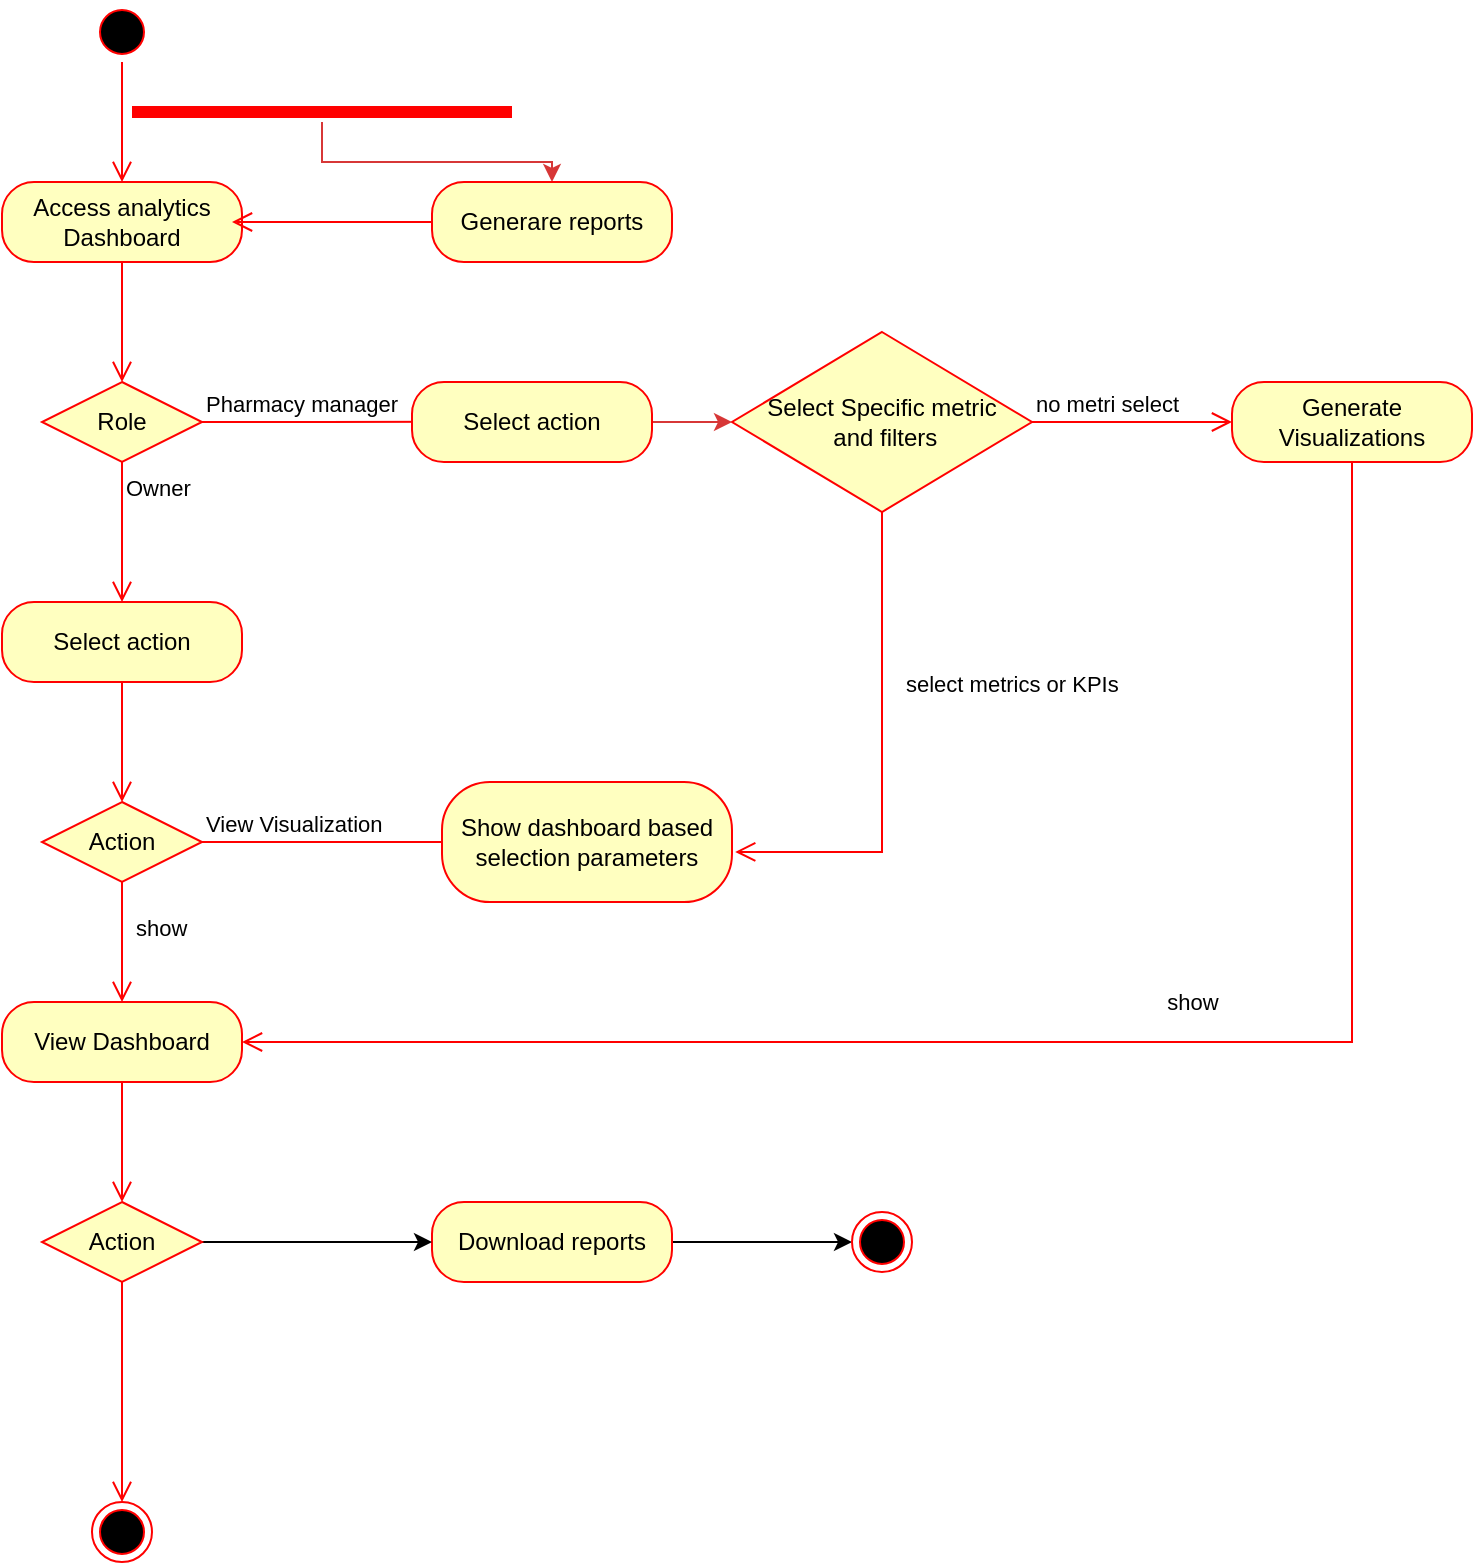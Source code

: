 <mxfile version="24.2.2" type="device">
  <diagram name="Page-1" id="gipC9b2wfL6QUg08_dT6">
    <mxGraphModel dx="1883" dy="1245" grid="1" gridSize="10" guides="1" tooltips="1" connect="1" arrows="1" fold="1" page="1" pageScale="1" pageWidth="850" pageHeight="1100" math="0" shadow="0">
      <root>
        <mxCell id="0" />
        <mxCell id="1" parent="0" />
        <mxCell id="29lC3EeTpKvnCGlV4LmH-1" value="" style="ellipse;html=1;shape=startState;fillColor=#000000;strokeColor=#ff0000;" parent="1" vertex="1">
          <mxGeometry x="130" y="10" width="30" height="30" as="geometry" />
        </mxCell>
        <mxCell id="29lC3EeTpKvnCGlV4LmH-2" value="" style="edgeStyle=orthogonalEdgeStyle;html=1;verticalAlign=bottom;endArrow=open;endSize=8;strokeColor=#ff0000;rounded=0;" parent="1" source="29lC3EeTpKvnCGlV4LmH-1" edge="1">
          <mxGeometry relative="1" as="geometry">
            <mxPoint x="145" y="100" as="targetPoint" />
          </mxGeometry>
        </mxCell>
        <mxCell id="29lC3EeTpKvnCGlV4LmH-3" value="Access analytics Dashboard" style="rounded=1;whiteSpace=wrap;html=1;arcSize=40;fontColor=#000000;fillColor=#ffffc0;strokeColor=#ff0000;" parent="1" vertex="1">
          <mxGeometry x="85" y="100" width="120" height="40" as="geometry" />
        </mxCell>
        <mxCell id="29lC3EeTpKvnCGlV4LmH-4" value="" style="edgeStyle=orthogonalEdgeStyle;html=1;verticalAlign=bottom;endArrow=open;endSize=8;strokeColor=#ff0000;rounded=0;" parent="1" source="29lC3EeTpKvnCGlV4LmH-3" edge="1">
          <mxGeometry relative="1" as="geometry">
            <mxPoint x="145" y="200" as="targetPoint" />
          </mxGeometry>
        </mxCell>
        <mxCell id="29lC3EeTpKvnCGlV4LmH-7" value="Role" style="rhombus;whiteSpace=wrap;html=1;fontColor=#000000;fillColor=#ffffc0;strokeColor=#ff0000;" parent="1" vertex="1">
          <mxGeometry x="105" y="200" width="80" height="40" as="geometry" />
        </mxCell>
        <mxCell id="29lC3EeTpKvnCGlV4LmH-8" value="Pharmacy manager" style="edgeStyle=orthogonalEdgeStyle;html=1;align=left;verticalAlign=bottom;endArrow=open;endSize=8;strokeColor=#ff0000;rounded=0;entryX=-0.026;entryY=0.498;entryDx=0;entryDy=0;entryPerimeter=0;" parent="1" source="29lC3EeTpKvnCGlV4LmH-7" edge="1">
          <mxGeometry x="-1" relative="1" as="geometry">
            <mxPoint x="306.88" y="219.92" as="targetPoint" />
          </mxGeometry>
        </mxCell>
        <mxCell id="29lC3EeTpKvnCGlV4LmH-9" value="Owner" style="edgeStyle=orthogonalEdgeStyle;html=1;align=left;verticalAlign=top;endArrow=open;endSize=8;strokeColor=#ff0000;rounded=0;" parent="1" source="29lC3EeTpKvnCGlV4LmH-7" edge="1">
          <mxGeometry x="-1" relative="1" as="geometry">
            <mxPoint x="145" y="310" as="targetPoint" />
          </mxGeometry>
        </mxCell>
        <mxCell id="29lC3EeTpKvnCGlV4LmH-10" value="Select action" style="rounded=1;whiteSpace=wrap;html=1;arcSize=40;fontColor=#000000;fillColor=#ffffc0;strokeColor=#ff0000;" parent="1" vertex="1">
          <mxGeometry x="85" y="310" width="120" height="40" as="geometry" />
        </mxCell>
        <mxCell id="29lC3EeTpKvnCGlV4LmH-11" value="" style="edgeStyle=orthogonalEdgeStyle;html=1;verticalAlign=bottom;endArrow=open;endSize=8;strokeColor=#ff0000;rounded=0;" parent="1" source="29lC3EeTpKvnCGlV4LmH-10" edge="1">
          <mxGeometry relative="1" as="geometry">
            <mxPoint x="145" y="410" as="targetPoint" />
          </mxGeometry>
        </mxCell>
        <mxCell id="29lC3EeTpKvnCGlV4LmH-12" value="Action" style="rhombus;whiteSpace=wrap;html=1;fontColor=#000000;fillColor=#ffffc0;strokeColor=#ff0000;" parent="1" vertex="1">
          <mxGeometry x="105" y="410" width="80" height="40" as="geometry" />
        </mxCell>
        <mxCell id="29lC3EeTpKvnCGlV4LmH-13" value="View Visualization" style="edgeStyle=orthogonalEdgeStyle;html=1;align=left;verticalAlign=bottom;endArrow=open;endSize=8;strokeColor=#ff0000;rounded=0;entryX=0;entryY=0.75;entryDx=0;entryDy=0;" parent="1" source="29lC3EeTpKvnCGlV4LmH-12" edge="1">
          <mxGeometry x="-1" relative="1" as="geometry">
            <mxPoint x="365" y="430" as="targetPoint" />
            <mxPoint as="offset" />
          </mxGeometry>
        </mxCell>
        <mxCell id="29lC3EeTpKvnCGlV4LmH-14" value="show" style="edgeStyle=orthogonalEdgeStyle;html=1;align=left;verticalAlign=top;endArrow=open;endSize=8;strokeColor=#ff0000;rounded=0;" parent="1" source="29lC3EeTpKvnCGlV4LmH-12" edge="1">
          <mxGeometry x="-0.68" y="5" relative="1" as="geometry">
            <mxPoint x="145" y="510" as="targetPoint" />
            <mxPoint as="offset" />
          </mxGeometry>
        </mxCell>
        <mxCell id="29lC3EeTpKvnCGlV4LmH-15" value="View Dashboard" style="rounded=1;whiteSpace=wrap;html=1;arcSize=40;fontColor=#000000;fillColor=#ffffc0;strokeColor=#ff0000;" parent="1" vertex="1">
          <mxGeometry x="85" y="510" width="120" height="40" as="geometry" />
        </mxCell>
        <mxCell id="29lC3EeTpKvnCGlV4LmH-16" value="" style="edgeStyle=orthogonalEdgeStyle;html=1;verticalAlign=bottom;endArrow=open;endSize=8;strokeColor=#ff0000;rounded=0;" parent="1" source="29lC3EeTpKvnCGlV4LmH-15" edge="1">
          <mxGeometry relative="1" as="geometry">
            <mxPoint x="145" y="610" as="targetPoint" />
          </mxGeometry>
        </mxCell>
        <mxCell id="29lC3EeTpKvnCGlV4LmH-21" value="Show dashboard based selection parameters" style="rounded=1;whiteSpace=wrap;html=1;arcSize=40;fontColor=#000000;fillColor=#ffffc0;strokeColor=#ff0000;" parent="1" vertex="1">
          <mxGeometry x="305" y="400" width="145" height="60" as="geometry" />
        </mxCell>
        <mxCell id="29lC3EeTpKvnCGlV4LmH-24" value="" style="edgeStyle=orthogonalEdgeStyle;html=1;verticalAlign=bottom;endArrow=open;endSize=8;strokeColor=#ff0000;rounded=0;exitX=0.5;exitY=1;exitDx=0;exitDy=0;" parent="1" source="sX7Ey2EDDoo_Mh42uKox-5" target="29lC3EeTpKvnCGlV4LmH-23" edge="1">
          <mxGeometry relative="1" as="geometry">
            <mxPoint x="145" y="860" as="targetPoint" />
            <mxPoint x="145" y="800" as="sourcePoint" />
          </mxGeometry>
        </mxCell>
        <mxCell id="29lC3EeTpKvnCGlV4LmH-23" value="" style="ellipse;html=1;shape=endState;fillColor=#000000;strokeColor=#ff0000;" parent="1" vertex="1">
          <mxGeometry x="130" y="760" width="30" height="30" as="geometry" />
        </mxCell>
        <mxCell id="29lC3EeTpKvnCGlV4LmH-26" value="Select Specific metric&lt;div&gt;&amp;nbsp;and filters&lt;/div&gt;" style="rhombus;whiteSpace=wrap;html=1;fontColor=#000000;fillColor=#ffffc0;strokeColor=#ff0000;" parent="1" vertex="1">
          <mxGeometry x="450" y="175" width="150" height="90" as="geometry" />
        </mxCell>
        <mxCell id="29lC3EeTpKvnCGlV4LmH-27" value="no metri select" style="edgeStyle=orthogonalEdgeStyle;html=1;align=left;verticalAlign=bottom;endArrow=open;endSize=8;strokeColor=#ff0000;rounded=0;entryX=0;entryY=0.5;entryDx=0;entryDy=0;" parent="1" source="29lC3EeTpKvnCGlV4LmH-26" target="29lC3EeTpKvnCGlV4LmH-32" edge="1">
          <mxGeometry x="-1" relative="1" as="geometry">
            <mxPoint x="730" y="220" as="targetPoint" />
            <Array as="points" />
          </mxGeometry>
        </mxCell>
        <mxCell id="29lC3EeTpKvnCGlV4LmH-28" value="select metrics or KPIs" style="edgeStyle=orthogonalEdgeStyle;html=1;align=left;verticalAlign=top;endArrow=open;endSize=8;strokeColor=#ff0000;rounded=0;entryX=1.011;entryY=0.583;entryDx=0;entryDy=0;exitX=0.5;exitY=1;exitDx=0;exitDy=0;entryPerimeter=0;" parent="1" source="29lC3EeTpKvnCGlV4LmH-26" target="29lC3EeTpKvnCGlV4LmH-21" edge="1">
          <mxGeometry x="-0.404" y="10" relative="1" as="geometry">
            <mxPoint x="520" y="434.6" as="targetPoint" />
            <Array as="points">
              <mxPoint x="525" y="435" />
            </Array>
            <mxPoint as="offset" />
            <mxPoint x="576.2" y="264.44" as="sourcePoint" />
          </mxGeometry>
        </mxCell>
        <mxCell id="29lC3EeTpKvnCGlV4LmH-31" style="edgeStyle=orthogonalEdgeStyle;rounded=0;orthogonalLoop=1;jettySize=auto;html=1;strokeColor=#D73737;" parent="1" source="29lC3EeTpKvnCGlV4LmH-29" target="29lC3EeTpKvnCGlV4LmH-26" edge="1">
          <mxGeometry relative="1" as="geometry" />
        </mxCell>
        <mxCell id="29lC3EeTpKvnCGlV4LmH-29" value="Select action" style="rounded=1;whiteSpace=wrap;html=1;arcSize=40;fontColor=#000000;fillColor=#ffffc0;strokeColor=#ff0000;" parent="1" vertex="1">
          <mxGeometry x="290" y="200" width="120" height="40" as="geometry" />
        </mxCell>
        <mxCell id="29lC3EeTpKvnCGlV4LmH-32" value="Generate Visualizations" style="rounded=1;whiteSpace=wrap;html=1;arcSize=40;fontColor=#000000;fillColor=#ffffc0;strokeColor=#ff0000;" parent="1" vertex="1">
          <mxGeometry x="700" y="200" width="120" height="40" as="geometry" />
        </mxCell>
        <mxCell id="29lC3EeTpKvnCGlV4LmH-33" value="" style="edgeStyle=orthogonalEdgeStyle;html=1;verticalAlign=bottom;endArrow=open;endSize=8;strokeColor=#ff0000;rounded=0;entryX=1;entryY=0.5;entryDx=0;entryDy=0;" parent="1" source="29lC3EeTpKvnCGlV4LmH-32" target="29lC3EeTpKvnCGlV4LmH-15" edge="1">
          <mxGeometry relative="1" as="geometry">
            <mxPoint x="205" y="780" as="targetPoint" />
            <Array as="points">
              <mxPoint x="760" y="530" />
            </Array>
          </mxGeometry>
        </mxCell>
        <mxCell id="sX7Ey2EDDoo_Mh42uKox-10" value="show" style="edgeLabel;html=1;align=center;verticalAlign=middle;resizable=0;points=[];" vertex="1" connectable="0" parent="29lC3EeTpKvnCGlV4LmH-33">
          <mxGeometry x="0.424" y="-1" relative="1" as="geometry">
            <mxPoint x="231" y="-19" as="offset" />
          </mxGeometry>
        </mxCell>
        <mxCell id="29lC3EeTpKvnCGlV4LmH-41" style="edgeStyle=orthogonalEdgeStyle;rounded=0;orthogonalLoop=1;jettySize=auto;html=1;entryX=0.5;entryY=0;entryDx=0;entryDy=0;strokeColor=#D73737;" parent="1" source="29lC3EeTpKvnCGlV4LmH-34" target="29lC3EeTpKvnCGlV4LmH-39" edge="1">
          <mxGeometry relative="1" as="geometry" />
        </mxCell>
        <mxCell id="29lC3EeTpKvnCGlV4LmH-34" value="" style="shape=line;html=1;strokeWidth=6;strokeColor=#ff0000;" parent="1" vertex="1">
          <mxGeometry x="150" y="60" width="190" height="10" as="geometry" />
        </mxCell>
        <mxCell id="29lC3EeTpKvnCGlV4LmH-39" value="Generare reports" style="rounded=1;whiteSpace=wrap;html=1;arcSize=40;fontColor=#000000;fillColor=#ffffc0;strokeColor=#ff0000;" parent="1" vertex="1">
          <mxGeometry x="300" y="100" width="120" height="40" as="geometry" />
        </mxCell>
        <mxCell id="29lC3EeTpKvnCGlV4LmH-40" value="" style="edgeStyle=orthogonalEdgeStyle;html=1;verticalAlign=bottom;endArrow=open;endSize=8;strokeColor=#ff0000;rounded=0;" parent="1" source="29lC3EeTpKvnCGlV4LmH-39" edge="1">
          <mxGeometry relative="1" as="geometry">
            <mxPoint x="200" y="120" as="targetPoint" />
          </mxGeometry>
        </mxCell>
        <mxCell id="sX7Ey2EDDoo_Mh42uKox-9" style="edgeStyle=orthogonalEdgeStyle;rounded=0;orthogonalLoop=1;jettySize=auto;html=1;entryX=0;entryY=0.5;entryDx=0;entryDy=0;" edge="1" parent="1" source="sX7Ey2EDDoo_Mh42uKox-4" target="sX7Ey2EDDoo_Mh42uKox-8">
          <mxGeometry relative="1" as="geometry" />
        </mxCell>
        <mxCell id="sX7Ey2EDDoo_Mh42uKox-4" value="Download reports" style="rounded=1;whiteSpace=wrap;html=1;arcSize=40;fontColor=#000000;fillColor=#ffffc0;strokeColor=#ff0000;" vertex="1" parent="1">
          <mxGeometry x="300" y="610" width="120" height="40" as="geometry" />
        </mxCell>
        <mxCell id="sX7Ey2EDDoo_Mh42uKox-6" style="edgeStyle=orthogonalEdgeStyle;rounded=0;orthogonalLoop=1;jettySize=auto;html=1;entryX=0;entryY=0.5;entryDx=0;entryDy=0;" edge="1" parent="1" source="sX7Ey2EDDoo_Mh42uKox-5" target="sX7Ey2EDDoo_Mh42uKox-4">
          <mxGeometry relative="1" as="geometry" />
        </mxCell>
        <mxCell id="sX7Ey2EDDoo_Mh42uKox-5" value="Action" style="rhombus;whiteSpace=wrap;html=1;fontColor=#000000;fillColor=#ffffc0;strokeColor=#ff0000;" vertex="1" parent="1">
          <mxGeometry x="105" y="610" width="80" height="40" as="geometry" />
        </mxCell>
        <mxCell id="sX7Ey2EDDoo_Mh42uKox-8" value="" style="ellipse;html=1;shape=endState;fillColor=#000000;strokeColor=#ff0000;" vertex="1" parent="1">
          <mxGeometry x="510" y="615" width="30" height="30" as="geometry" />
        </mxCell>
      </root>
    </mxGraphModel>
  </diagram>
</mxfile>
